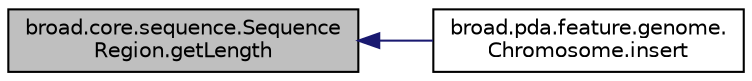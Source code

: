 digraph "broad.core.sequence.SequenceRegion.getLength"
{
  edge [fontname="Helvetica",fontsize="10",labelfontname="Helvetica",labelfontsize="10"];
  node [fontname="Helvetica",fontsize="10",shape=record];
  rankdir="LR";
  Node1 [label="broad.core.sequence.Sequence\lRegion.getLength",height=0.2,width=0.4,color="black", fillcolor="grey75", style="filled" fontcolor="black"];
  Node1 -> Node2 [dir="back",color="midnightblue",fontsize="10",style="solid"];
  Node2 [label="broad.pda.feature.genome.\lChromosome.insert",height=0.2,width=0.4,color="black", fillcolor="white", style="filled",URL="$classbroad_1_1pda_1_1feature_1_1genome_1_1_chromosome.html#ab295584fcacd051aaf615cffc19376ea"];
}
